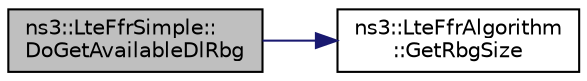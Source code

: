 digraph "ns3::LteFfrSimple::DoGetAvailableDlRbg"
{
  edge [fontname="Helvetica",fontsize="10",labelfontname="Helvetica",labelfontsize="10"];
  node [fontname="Helvetica",fontsize="10",shape=record];
  rankdir="LR";
  Node1 [label="ns3::LteFfrSimple::\lDoGetAvailableDlRbg",height=0.2,width=0.4,color="black", fillcolor="grey75", style="filled", fontcolor="black"];
  Node1 -> Node2 [color="midnightblue",fontsize="10",style="solid"];
  Node2 [label="ns3::LteFfrAlgorithm\l::GetRbgSize",height=0.2,width=0.4,color="black", fillcolor="white", style="filled",URL="$d5/dd1/classns3_1_1LteFfrAlgorithm.html#a63ff51a7ceaa4a5274ed420df52b330d",tooltip="Get RBG size for DL Bandwidth according to table 7.1.6.1-1 of 36.213. "];
}
